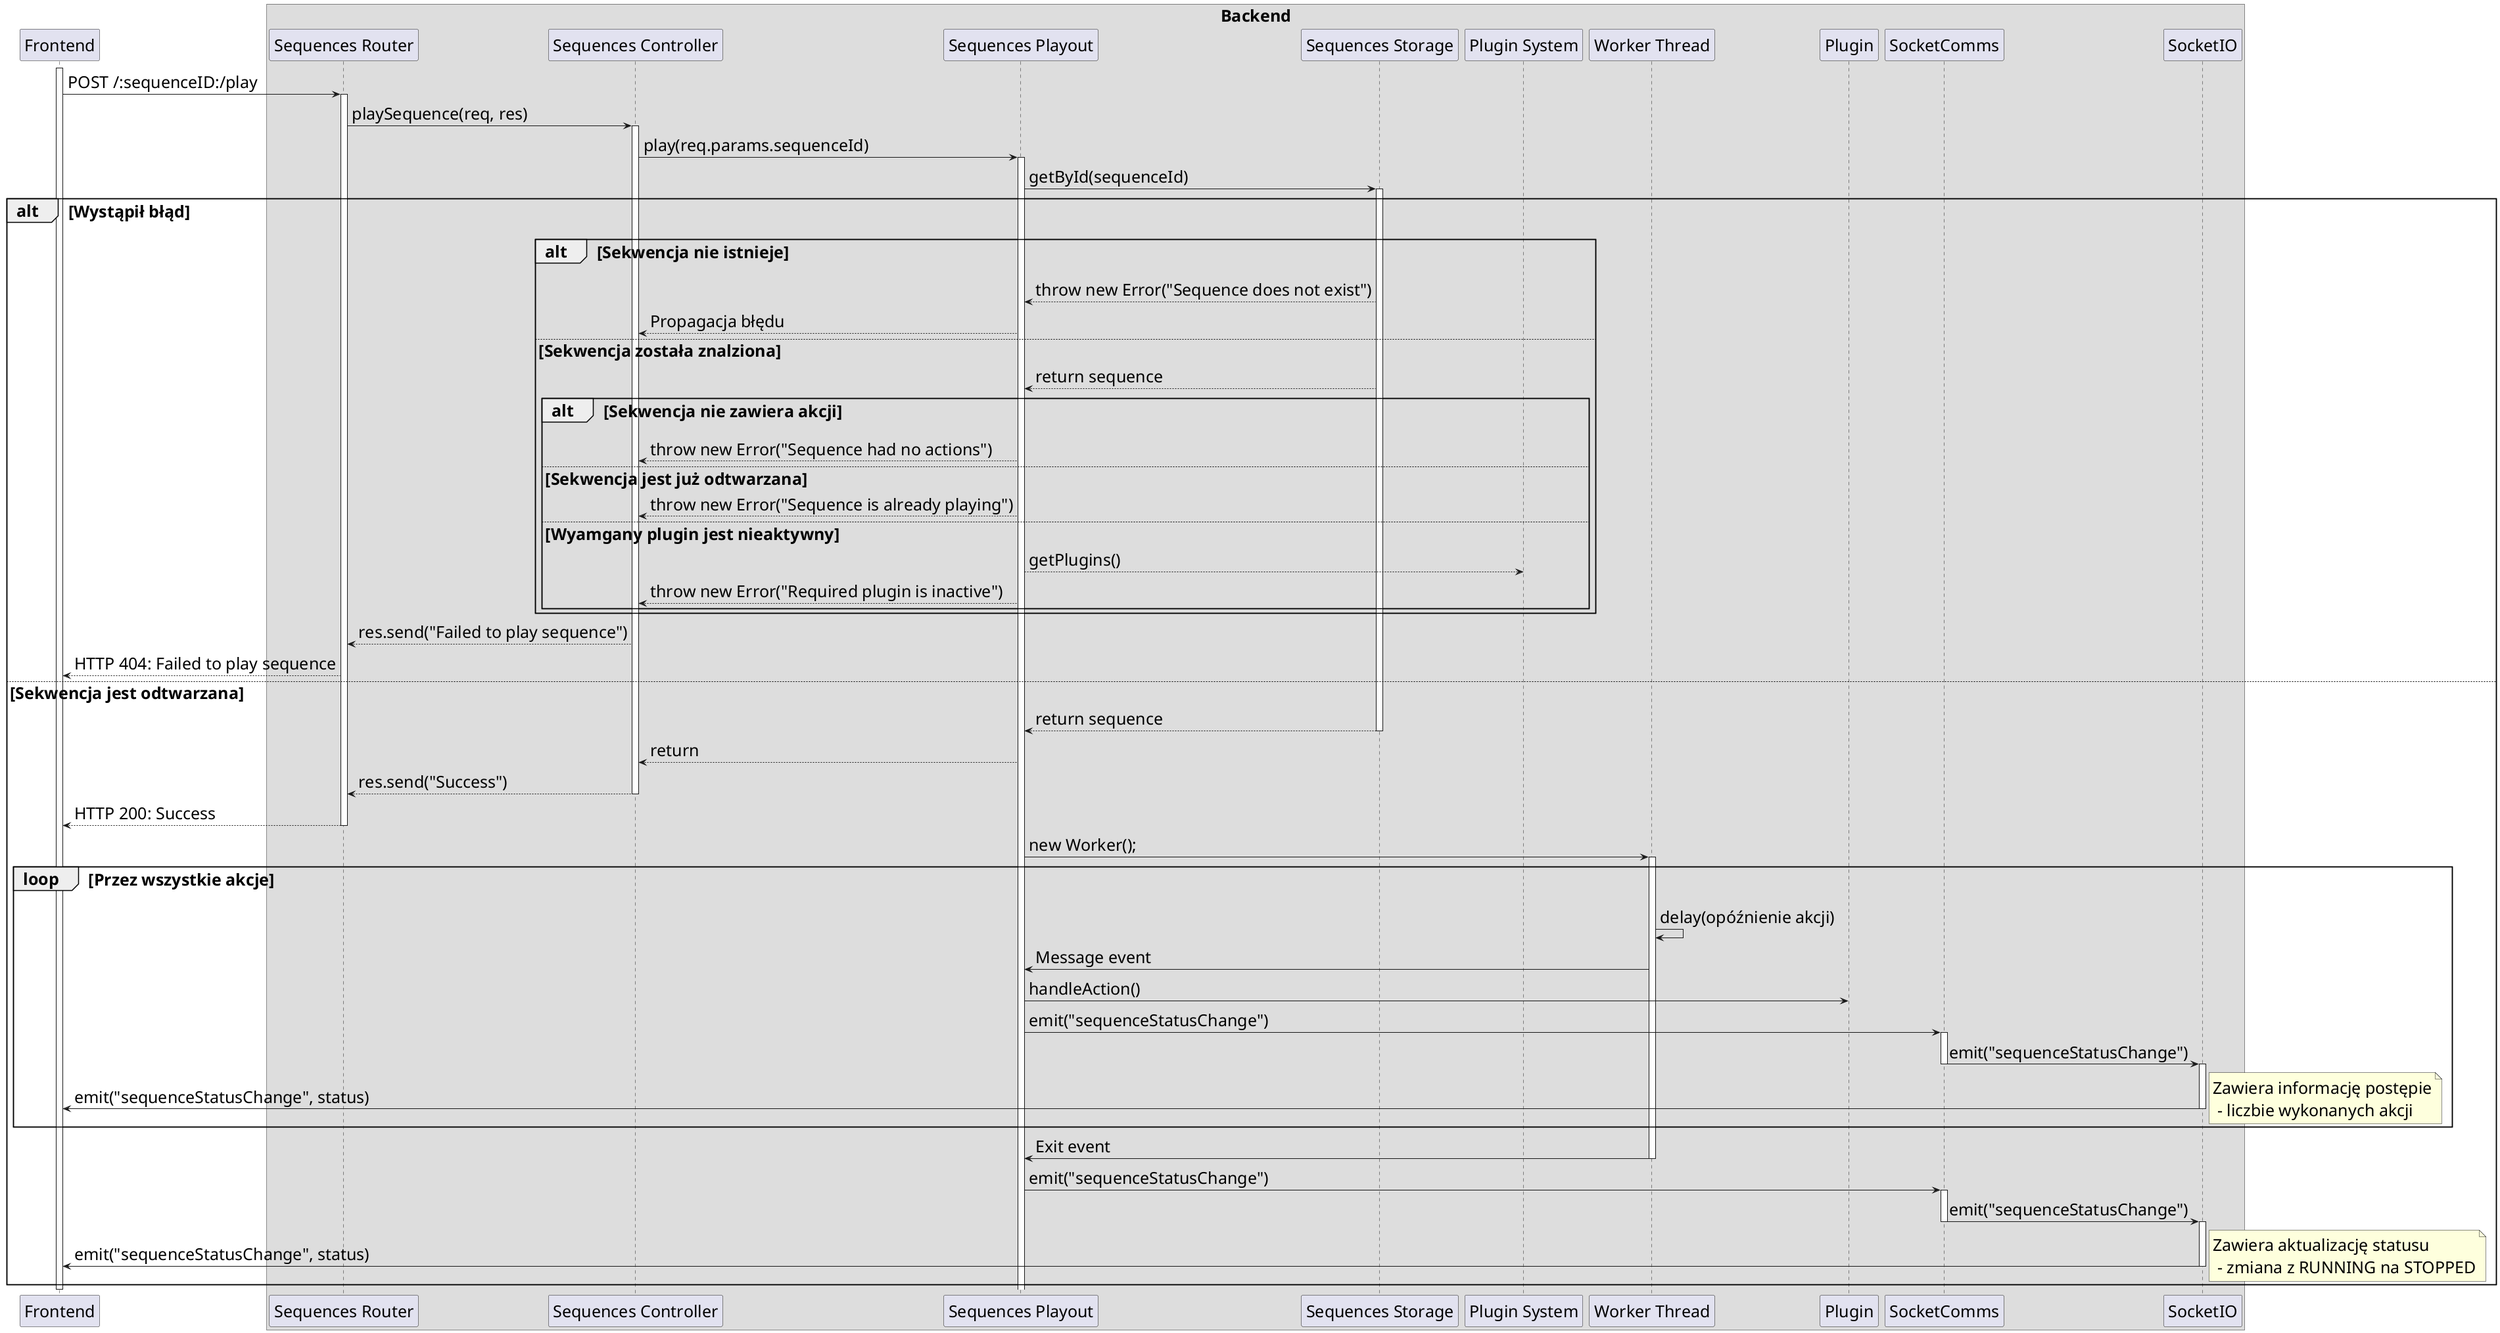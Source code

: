 @startuml
skinparam DefaultFontSize 25

participant Frontend

box "Backend"
participant "Sequences Router" as Router
participant "Sequences Controller" as Controller
participant "Sequences Playout" as Playout
participant "Sequences Storage" as Storage
participant "Plugin System" as Plugins
participant "Worker Thread" as WT
participant Plugin
participant SocketComms
participant SocketIO
end box

activate Frontend
Frontend -> Router: POST /:sequenceID:/play
activate Router
Router -> Controller: playSequence(req, res)
activate Controller
Controller -> Playout: play(req.params.sequenceId)
activate Playout
Playout -> Storage: getById(sequenceId)
activate Storage

alt Wystąpił błąd

    alt Sekwencja nie istnieje
    Storage --> Playout: throw new Error("Sequence does not exist")
    Playout --> Controller: Propagacja błędu
    else Sekwencja została znalziona
    Storage --> Playout: return sequence

        alt Sekwencja nie zawiera akcji
        Playout --> Controller: throw new Error("Sequence had no actions")
        else Sekwencja jest już odtwarzana
        Playout --> Controller: throw new Error("Sequence is already playing")
        else Wyamgany plugin jest nieaktywny
        Playout --> Plugins: getPlugins()
        Playout --> Controller: throw new Error("Required plugin is inactive")
        end

    end

Controller --> Router: res.send("Failed to play sequence")
Router --> Frontend: HTTP 404: Failed to play sequence

else Sekwencja jest odtwarzana
Storage --> Playout: return sequence
deactivate Storage
Playout --> Controller: return
Controller --> Router: res.send("Success")
deactivate Controller
Router --> Frontend: HTTP 200: Success
deactivate Router

Playout -> WT: new Worker();
activate WT
loop Przez wszystkie akcje
WT -> WT: delay(opóźnienie akcji)
WT -> Playout: Message event
Playout -> Plugin: handleAction()
Playout -> SocketComms: emit("sequenceStatusChange")
activate SocketComms
SocketComms -> SocketIO: emit("sequenceStatusChange")
deactivate SocketComms
activate SocketIO
SocketIO -> Frontend: emit("sequenceStatusChange", status)
note right: Zawiera informację postępie\n - liczbie wykonanych akcji 
deactivate SocketIO
end

WT -> Playout: Exit event
deactivate WT
Playout -> SocketComms: emit("sequenceStatusChange")
activate SocketComms
SocketComms -> SocketIO: emit("sequenceStatusChange")
deactivate SocketComms
activate SocketIO
SocketIO -> Frontend: emit("sequenceStatusChange", status)
note right: Zawiera aktualizację statusu\n - zmiana z RUNNING na STOPPED 
deactivate SocketIO
end

deactivate Frontend

@enduml